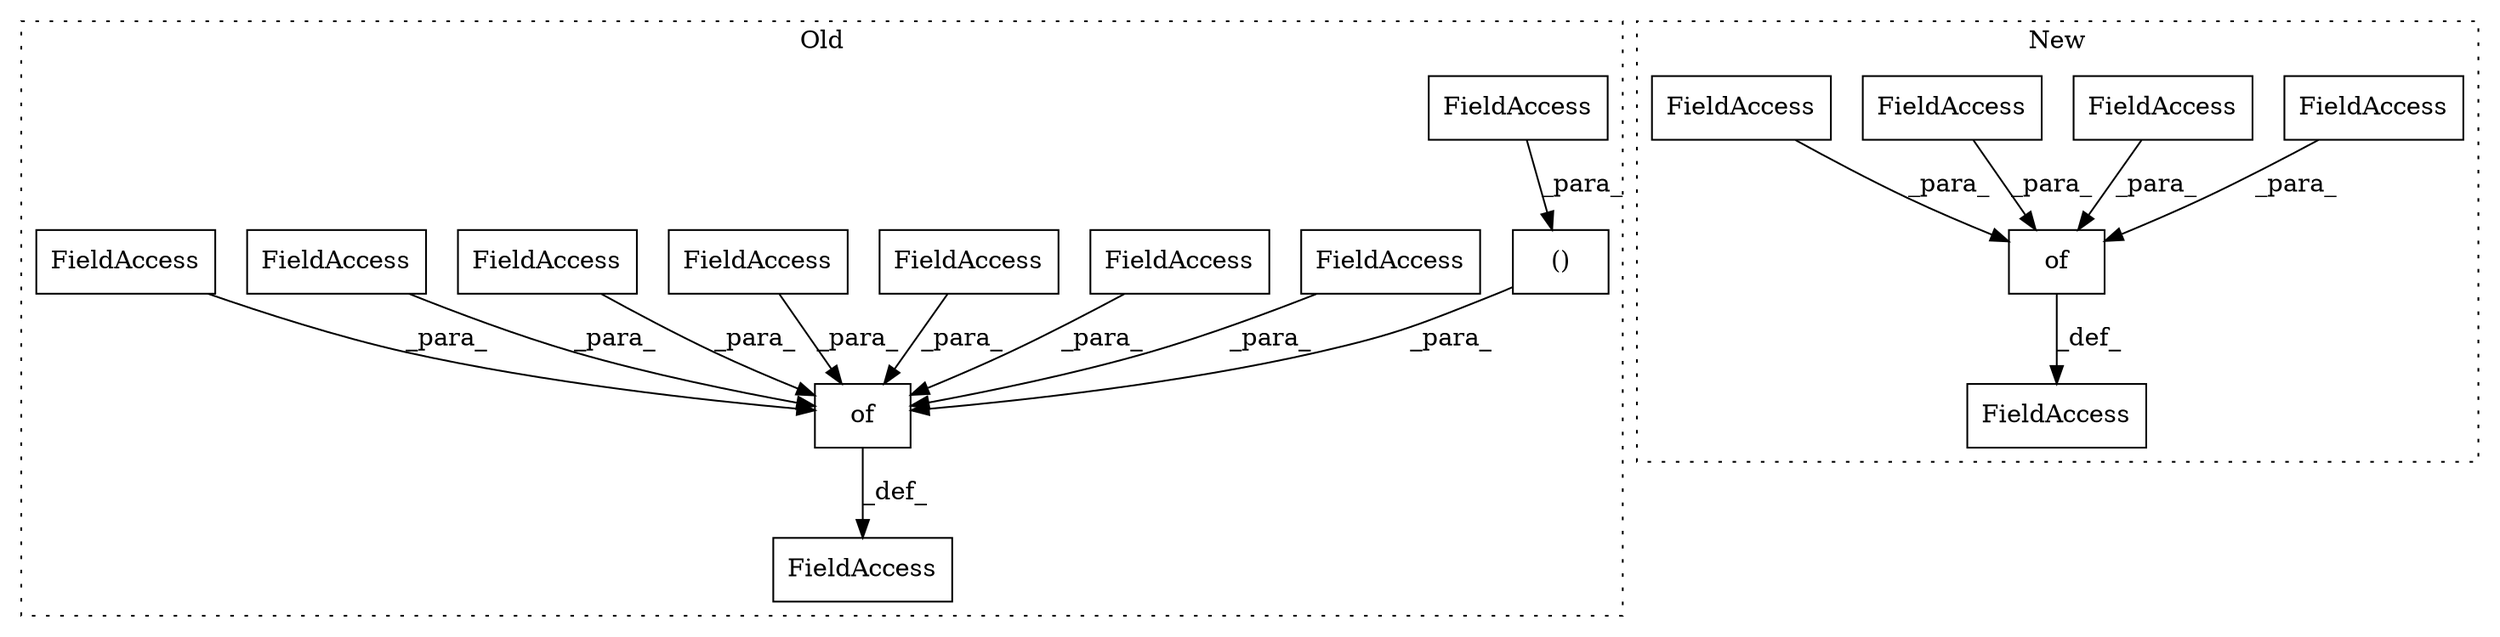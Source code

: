 digraph G {
subgraph cluster0 {
1 [label="()" a="106" s="7477" l="39" shape="box"];
3 [label="FieldAccess" a="22" s="7503" l="13" shape="box"];
5 [label="FieldAccess" a="22" s="7141" l="11" shape="box"];
10 [label="of" a="32" s="7157,7696" l="8,1" shape="box"];
11 [label="FieldAccess" a="22" s="7518" l="14" shape="box"];
12 [label="FieldAccess" a="22" s="7570" l="14" shape="box"];
13 [label="FieldAccess" a="22" s="7188" l="13" shape="box"];
14 [label="FieldAccess" a="22" s="7622" l="14" shape="box"];
15 [label="FieldAccess" a="22" s="7230" l="13" shape="box"];
16 [label="FieldAccess" a="22" s="7343" l="14" shape="box"];
17 [label="FieldAccess" a="22" s="7396" l="14" shape="box"];
label = "Old";
style="dotted";
}
subgraph cluster1 {
2 [label="of" a="32" s="5035,5844" l="3,1" shape="box"];
4 [label="FieldAccess" a="22" s="5013" l="17" shape="box"];
6 [label="FieldAccess" a="22" s="5801" l="4" shape="box"];
7 [label="FieldAccess" a="22" s="5356" l="5" shape="box"];
8 [label="FieldAccess" a="22" s="5500" l="4" shape="box"];
9 [label="FieldAccess" a="22" s="5213" l="4" shape="box"];
label = "New";
style="dotted";
}
1 -> 10 [label="_para_"];
2 -> 4 [label="_def_"];
3 -> 1 [label="_para_"];
6 -> 2 [label="_para_"];
7 -> 2 [label="_para_"];
8 -> 2 [label="_para_"];
9 -> 2 [label="_para_"];
10 -> 5 [label="_def_"];
11 -> 10 [label="_para_"];
12 -> 10 [label="_para_"];
13 -> 10 [label="_para_"];
14 -> 10 [label="_para_"];
15 -> 10 [label="_para_"];
16 -> 10 [label="_para_"];
17 -> 10 [label="_para_"];
}
